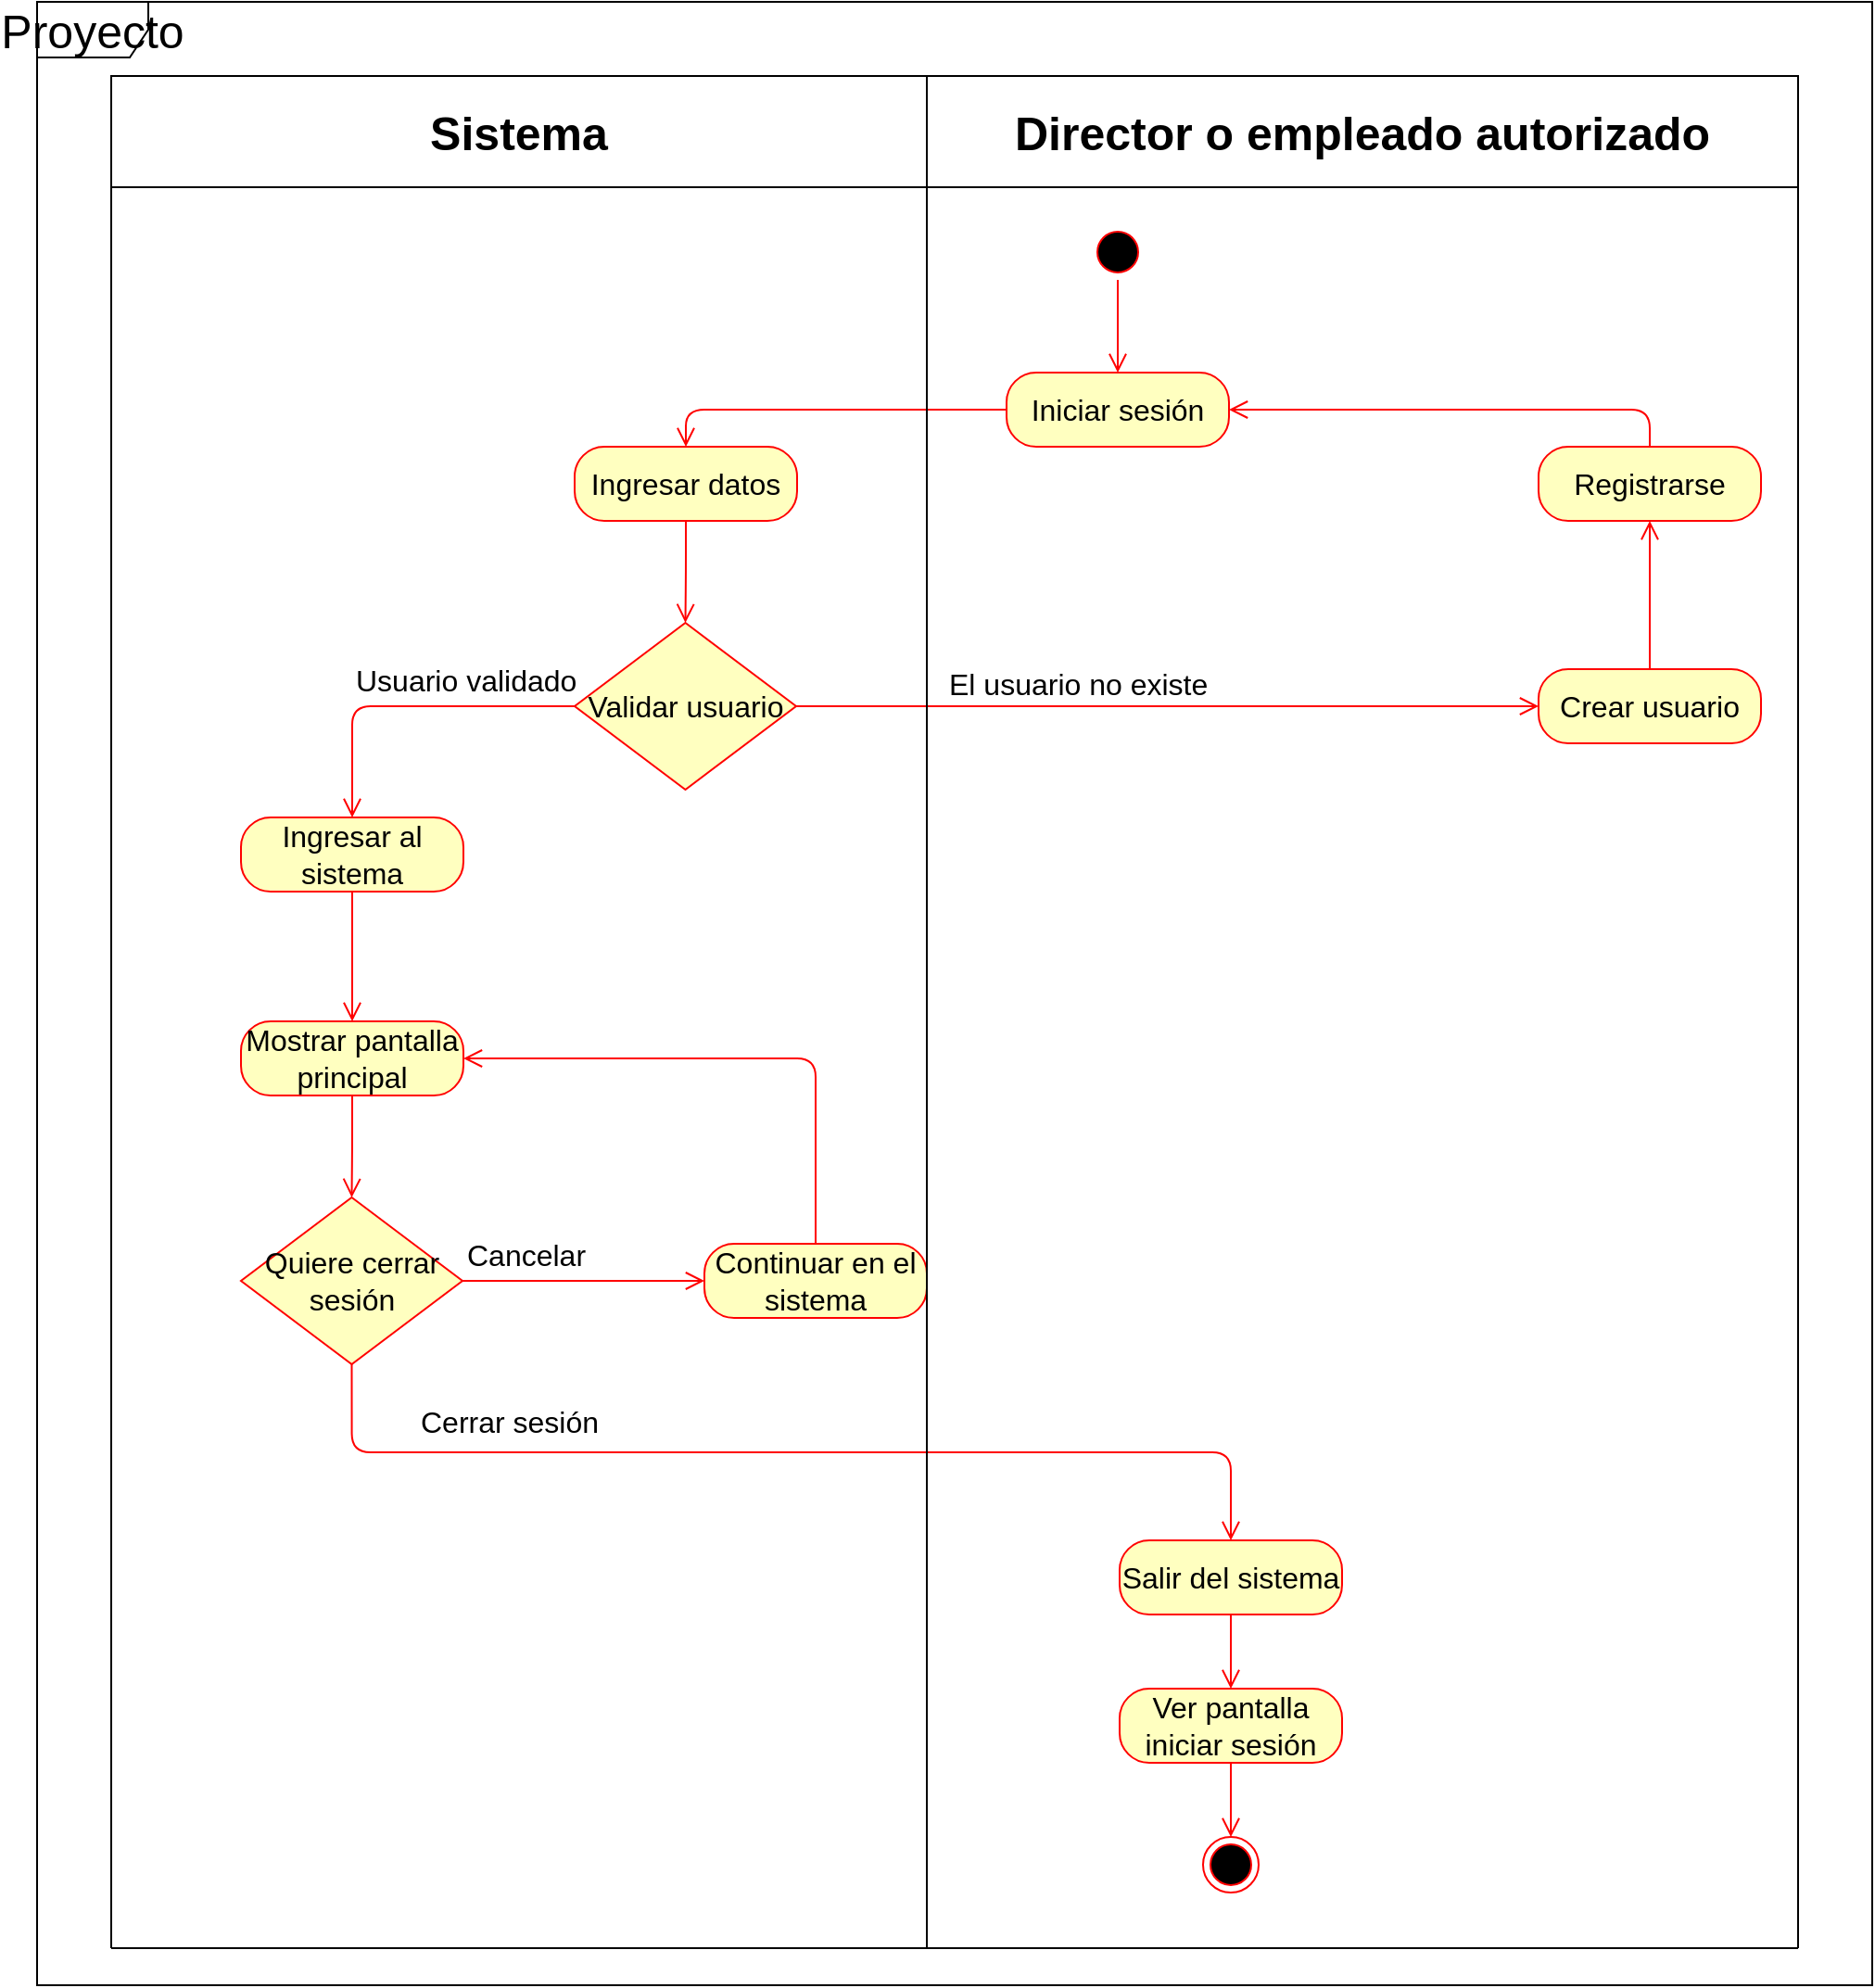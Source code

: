 <mxfile version="17.1.2" type="device" pages="4"><diagram id="KJIF2-mpWpO6-2BlQsTO" name="Iniciar Sesion"><mxGraphModel dx="2205" dy="1974" grid="1" gridSize="10" guides="1" tooltips="1" connect="1" arrows="1" fold="1" page="1" pageScale="1" pageWidth="827" pageHeight="1169" math="0" shadow="0"><root><mxCell id="0"/><mxCell id="1" parent="0"/><mxCell id="HHDwDVMuP0GE5NeT8GjH-1" value="Sistema" style="rounded=0;whiteSpace=wrap;html=1;fontSize=25;fontStyle=1" parent="1" vertex="1"><mxGeometry x="-500" y="-110" width="440" height="60" as="geometry"/></mxCell><mxCell id="HHDwDVMuP0GE5NeT8GjH-2" value="" style="ellipse;html=1;shape=startState;fillColor=#000000;strokeColor=#ff0000;" parent="1" vertex="1"><mxGeometry x="28" y="-30" width="30" height="30" as="geometry"/></mxCell><mxCell id="HHDwDVMuP0GE5NeT8GjH-3" value="" style="edgeStyle=orthogonalEdgeStyle;html=1;verticalAlign=bottom;endArrow=open;endSize=8;strokeColor=#ff0000;entryX=0.5;entryY=0;entryDx=0;entryDy=0;" parent="1" source="HHDwDVMuP0GE5NeT8GjH-2" target="HHDwDVMuP0GE5NeT8GjH-4" edge="1"><mxGeometry relative="1" as="geometry"><mxPoint x="43" y="60" as="targetPoint"/></mxGeometry></mxCell><mxCell id="HHDwDVMuP0GE5NeT8GjH-4" value="Iniciar sesión" style="rounded=1;whiteSpace=wrap;html=1;arcSize=40;fontColor=#000000;fillColor=#ffffc0;strokeColor=#ff0000;fontSize=16;" parent="1" vertex="1"><mxGeometry x="-17" y="50" width="120" height="40" as="geometry"/></mxCell><mxCell id="HHDwDVMuP0GE5NeT8GjH-5" value="" style="edgeStyle=orthogonalEdgeStyle;html=1;verticalAlign=bottom;endArrow=open;endSize=8;strokeColor=#ff0000;entryX=0.5;entryY=0;entryDx=0;entryDy=0;" parent="1" source="HHDwDVMuP0GE5NeT8GjH-4" target="HHDwDVMuP0GE5NeT8GjH-31" edge="1"><mxGeometry relative="1" as="geometry"><mxPoint x="43" y="140" as="targetPoint"/></mxGeometry></mxCell><mxCell id="HHDwDVMuP0GE5NeT8GjH-6" value="Validar usuario" style="rhombus;whiteSpace=wrap;html=1;fillColor=#ffffc0;strokeColor=#ff0000;fontSize=16;" parent="1" vertex="1"><mxGeometry x="-250" y="185" width="119.5" height="90" as="geometry"/></mxCell><mxCell id="HHDwDVMuP0GE5NeT8GjH-7" value="El usuario no existe" style="edgeStyle=orthogonalEdgeStyle;html=1;align=left;verticalAlign=bottom;endArrow=open;endSize=8;strokeColor=#ff0000;fontSize=16;entryX=0;entryY=0.5;entryDx=0;entryDy=0;" parent="1" source="HHDwDVMuP0GE5NeT8GjH-6" target="HHDwDVMuP0GE5NeT8GjH-10" edge="1"><mxGeometry x="-0.598" relative="1" as="geometry"><mxPoint x="260" y="205" as="targetPoint"/><mxPoint as="offset"/></mxGeometry></mxCell><mxCell id="HHDwDVMuP0GE5NeT8GjH-8" value="Usuario validado" style="edgeStyle=orthogonalEdgeStyle;html=1;align=left;verticalAlign=top;endArrow=open;endSize=8;strokeColor=#ff0000;fontSize=16;entryX=0.5;entryY=0;entryDx=0;entryDy=0;" parent="1" source="HHDwDVMuP0GE5NeT8GjH-6" target="HHDwDVMuP0GE5NeT8GjH-33" edge="1"><mxGeometry x="0.334" y="-30" relative="1" as="geometry"><mxPoint x="44" y="380" as="targetPoint"/><mxPoint x="30" y="-30" as="offset"/></mxGeometry></mxCell><mxCell id="HHDwDVMuP0GE5NeT8GjH-9" value="Mostrar pantalla principal" style="rounded=1;whiteSpace=wrap;html=1;arcSize=40;fontColor=#000000;fillColor=#ffffc0;strokeColor=#ff0000;fontSize=16;" parent="1" vertex="1"><mxGeometry x="-430" y="400" width="120" height="40" as="geometry"/></mxCell><mxCell id="HHDwDVMuP0GE5NeT8GjH-10" value="Crear usuario" style="rounded=1;whiteSpace=wrap;html=1;arcSize=40;fontColor=#000000;fillColor=#ffffc0;strokeColor=#ff0000;fontSize=16;" parent="1" vertex="1"><mxGeometry x="270" y="210" width="120" height="40" as="geometry"/></mxCell><mxCell id="HHDwDVMuP0GE5NeT8GjH-12" value="Quiere cerrar sesión" style="rhombus;whiteSpace=wrap;html=1;fillColor=#ffffc0;strokeColor=#ff0000;fontSize=16;" parent="1" vertex="1"><mxGeometry x="-430" y="495" width="119.5" height="90" as="geometry"/></mxCell><mxCell id="HHDwDVMuP0GE5NeT8GjH-13" value="" style="edgeStyle=orthogonalEdgeStyle;html=1;verticalAlign=bottom;endArrow=open;endSize=8;strokeColor=#ff0000;fontSize=16;exitX=0.5;exitY=1;exitDx=0;exitDy=0;entryX=0.5;entryY=0;entryDx=0;entryDy=0;" parent="1" source="HHDwDVMuP0GE5NeT8GjH-9" target="HHDwDVMuP0GE5NeT8GjH-12" edge="1"><mxGeometry relative="1" as="geometry"><mxPoint x="90" y="390" as="targetPoint"/><mxPoint x="54" y="580" as="sourcePoint"/></mxGeometry></mxCell><mxCell id="HHDwDVMuP0GE5NeT8GjH-14" value="&lt;span style=&quot;color: rgb(0 , 0 , 0) ; font-family: &amp;#34;helvetica&amp;#34; ; font-size: 16px ; font-style: normal ; font-weight: 400 ; letter-spacing: normal ; text-align: left ; text-indent: 0px ; text-transform: none ; word-spacing: 0px ; background-color: rgb(255 , 255 , 255) ; display: inline ; float: none&quot;&gt;Cerrar sesión&lt;/span&gt;" style="text;whiteSpace=wrap;html=1;fontSize=16;" parent="1" vertex="1"><mxGeometry x="-335" y="600" width="140" height="30" as="geometry"/></mxCell><mxCell id="HHDwDVMuP0GE5NeT8GjH-15" value="" style="edgeStyle=orthogonalEdgeStyle;html=1;verticalAlign=bottom;endArrow=open;endSize=8;strokeColor=#ff0000;fontSize=16;exitX=0.5;exitY=1;exitDx=0;exitDy=0;entryX=0.5;entryY=0;entryDx=0;entryDy=0;" parent="1" source="HHDwDVMuP0GE5NeT8GjH-12" target="HHDwDVMuP0GE5NeT8GjH-20" edge="1"><mxGeometry relative="1" as="geometry"><mxPoint x="43" y="620" as="targetPoint"/><mxPoint x="150" y="620" as="sourcePoint"/></mxGeometry></mxCell><mxCell id="HHDwDVMuP0GE5NeT8GjH-16" value="&lt;span style=&quot;color: rgb(0 , 0 , 0) ; font-family: &amp;#34;helvetica&amp;#34; ; font-size: 16px ; font-style: normal ; font-weight: 400 ; letter-spacing: normal ; text-align: left ; text-indent: 0px ; text-transform: none ; word-spacing: 0px ; background-color: rgb(255 , 255 , 255) ; display: inline ; float: none&quot;&gt;Cancelar&lt;/span&gt;" style="text;whiteSpace=wrap;html=1;fontSize=16;" parent="1" vertex="1"><mxGeometry x="-310" y="510" width="70" height="30" as="geometry"/></mxCell><mxCell id="HHDwDVMuP0GE5NeT8GjH-17" value="" style="edgeStyle=orthogonalEdgeStyle;html=1;verticalAlign=bottom;endArrow=open;endSize=8;strokeColor=#ff0000;fontSize=16;exitX=1;exitY=0.5;exitDx=0;exitDy=0;entryX=0;entryY=0.5;entryDx=0;entryDy=0;" parent="1" source="HHDwDVMuP0GE5NeT8GjH-12" target="HHDwDVMuP0GE5NeT8GjH-18" edge="1"><mxGeometry relative="1" as="geometry"><mxPoint x="240" y="470" as="targetPoint"/><mxPoint x="53" y="370" as="sourcePoint"/></mxGeometry></mxCell><mxCell id="HHDwDVMuP0GE5NeT8GjH-18" value="Continuar en el sistema" style="rounded=1;whiteSpace=wrap;html=1;arcSize=40;fontColor=#000000;fillColor=#ffffc0;strokeColor=#ff0000;fontSize=16;" parent="1" vertex="1"><mxGeometry x="-180" y="520" width="120" height="40" as="geometry"/></mxCell><mxCell id="HHDwDVMuP0GE5NeT8GjH-19" value="" style="edgeStyle=orthogonalEdgeStyle;html=1;verticalAlign=bottom;endArrow=open;endSize=8;strokeColor=#ff0000;fontSize=16;entryX=1;entryY=0.5;entryDx=0;entryDy=0;exitX=0.5;exitY=0;exitDx=0;exitDy=0;" parent="1" source="HHDwDVMuP0GE5NeT8GjH-18" target="HHDwDVMuP0GE5NeT8GjH-9" edge="1"><mxGeometry relative="1" as="geometry"><mxPoint x="252.5" y="485" as="targetPoint"/><mxPoint x="350" y="340" as="sourcePoint"/></mxGeometry></mxCell><mxCell id="HHDwDVMuP0GE5NeT8GjH-20" value="Salir del sistema" style="rounded=1;whiteSpace=wrap;html=1;arcSize=40;fontColor=#000000;fillColor=#ffffc0;strokeColor=#ff0000;fontSize=16;" parent="1" vertex="1"><mxGeometry x="44" y="680" width="120" height="40" as="geometry"/></mxCell><mxCell id="HHDwDVMuP0GE5NeT8GjH-21" value="" style="ellipse;html=1;shape=endState;fillColor=#000000;strokeColor=#ff0000;fontSize=16;" parent="1" vertex="1"><mxGeometry x="89" y="840" width="30" height="30" as="geometry"/></mxCell><mxCell id="HHDwDVMuP0GE5NeT8GjH-22" value="" style="edgeStyle=orthogonalEdgeStyle;html=1;verticalAlign=bottom;endArrow=open;endSize=8;strokeColor=#ff0000;fontSize=16;exitX=0.5;exitY=1;exitDx=0;exitDy=0;entryX=0.5;entryY=0;entryDx=0;entryDy=0;" parent="1" source="HHDwDVMuP0GE5NeT8GjH-20" target="HHDwDVMuP0GE5NeT8GjH-28" edge="1"><mxGeometry relative="1" as="geometry"><mxPoint x="105" y="670" as="targetPoint"/><mxPoint x="110" y="700" as="sourcePoint"/></mxGeometry></mxCell><mxCell id="HHDwDVMuP0GE5NeT8GjH-23" value="Director o empleado autorizado" style="rounded=0;whiteSpace=wrap;html=1;fontSize=25;fontStyle=1" parent="1" vertex="1"><mxGeometry x="-60" y="-110" width="470" height="60" as="geometry"/></mxCell><mxCell id="HHDwDVMuP0GE5NeT8GjH-24" value="" style="endArrow=none;html=1;fontSize=25;entryX=0;entryY=1;entryDx=0;entryDy=0;" parent="1" target="HHDwDVMuP0GE5NeT8GjH-23" edge="1"><mxGeometry width="50" height="50" relative="1" as="geometry"><mxPoint x="-60" y="900" as="sourcePoint"/><mxPoint x="-40" y="190" as="targetPoint"/></mxGeometry></mxCell><mxCell id="HHDwDVMuP0GE5NeT8GjH-25" value="" style="endArrow=none;html=1;fontSize=25;entryX=0;entryY=1;entryDx=0;entryDy=0;" parent="1" edge="1"><mxGeometry width="50" height="50" relative="1" as="geometry"><mxPoint x="-500.0" y="900" as="sourcePoint"/><mxPoint x="-500.0" y="-50" as="targetPoint"/></mxGeometry></mxCell><mxCell id="HHDwDVMuP0GE5NeT8GjH-26" value="" style="endArrow=none;html=1;fontSize=25;entryX=0;entryY=1;entryDx=0;entryDy=0;" parent="1" edge="1"><mxGeometry width="50" height="50" relative="1" as="geometry"><mxPoint x="410.0" y="900" as="sourcePoint"/><mxPoint x="410.0" y="-50" as="targetPoint"/></mxGeometry></mxCell><mxCell id="HHDwDVMuP0GE5NeT8GjH-27" value="" style="endArrow=none;html=1;fontSize=25;" parent="1" edge="1"><mxGeometry width="50" height="50" relative="1" as="geometry"><mxPoint x="-500" y="900" as="sourcePoint"/><mxPoint x="410" y="900" as="targetPoint"/></mxGeometry></mxCell><mxCell id="HHDwDVMuP0GE5NeT8GjH-28" value="Ver pantalla iniciar sesión" style="rounded=1;whiteSpace=wrap;html=1;arcSize=40;fontColor=#000000;fillColor=#ffffc0;strokeColor=#ff0000;fontSize=16;" parent="1" vertex="1"><mxGeometry x="44" y="760" width="120" height="40" as="geometry"/></mxCell><mxCell id="HHDwDVMuP0GE5NeT8GjH-29" value="" style="edgeStyle=orthogonalEdgeStyle;html=1;verticalAlign=bottom;endArrow=open;endSize=8;strokeColor=#ff0000;fontSize=16;exitX=0.5;exitY=1;exitDx=0;exitDy=0;entryX=0.5;entryY=0;entryDx=0;entryDy=0;" parent="1" source="HHDwDVMuP0GE5NeT8GjH-28" target="HHDwDVMuP0GE5NeT8GjH-21" edge="1"><mxGeometry relative="1" as="geometry"><mxPoint x="190" y="850" as="targetPoint"/><mxPoint x="114" y="630" as="sourcePoint"/></mxGeometry></mxCell><mxCell id="HHDwDVMuP0GE5NeT8GjH-30" value="Proyecto" style="shape=umlFrame;whiteSpace=wrap;html=1;fontSize=25;" parent="1" vertex="1"><mxGeometry x="-540" y="-150" width="990" height="1070" as="geometry"/></mxCell><mxCell id="HHDwDVMuP0GE5NeT8GjH-31" value="Ingresar datos" style="rounded=1;whiteSpace=wrap;html=1;arcSize=40;fontColor=#000000;fillColor=#ffffc0;strokeColor=#ff0000;fontSize=16;" parent="1" vertex="1"><mxGeometry x="-250" y="90" width="120" height="40" as="geometry"/></mxCell><mxCell id="HHDwDVMuP0GE5NeT8GjH-32" value="" style="edgeStyle=orthogonalEdgeStyle;html=1;verticalAlign=bottom;endArrow=open;endSize=8;strokeColor=#ff0000;entryX=0.5;entryY=0;entryDx=0;entryDy=0;exitX=0.5;exitY=1;exitDx=0;exitDy=0;" parent="1" source="HHDwDVMuP0GE5NeT8GjH-31" target="HHDwDVMuP0GE5NeT8GjH-6" edge="1"><mxGeometry relative="1" as="geometry"><mxPoint x="-180" y="100" as="targetPoint"/><mxPoint x="-7" y="80.059" as="sourcePoint"/></mxGeometry></mxCell><mxCell id="HHDwDVMuP0GE5NeT8GjH-33" value="Ingresar al sistema" style="rounded=1;whiteSpace=wrap;html=1;arcSize=40;fontColor=#000000;fillColor=#ffffc0;strokeColor=#ff0000;fontSize=16;" parent="1" vertex="1"><mxGeometry x="-430" y="290" width="120" height="40" as="geometry"/></mxCell><mxCell id="HHDwDVMuP0GE5NeT8GjH-34" value="" style="edgeStyle=orthogonalEdgeStyle;html=1;verticalAlign=bottom;endArrow=open;endSize=8;strokeColor=#ff0000;fontSize=16;entryX=0.5;entryY=0;entryDx=0;entryDy=0;exitX=0.5;exitY=1;exitDx=0;exitDy=0;" parent="1" source="HHDwDVMuP0GE5NeT8GjH-33" target="HHDwDVMuP0GE5NeT8GjH-9" edge="1"><mxGeometry relative="1" as="geometry"><mxPoint x="-300" y="430" as="targetPoint"/><mxPoint x="-110" y="530" as="sourcePoint"/></mxGeometry></mxCell><mxCell id="2d1B6eXIeHdwNp65XzJp-1" value="Registrarse" style="rounded=1;whiteSpace=wrap;html=1;arcSize=40;fontColor=#000000;fillColor=#ffffc0;strokeColor=#ff0000;fontSize=16;" parent="1" vertex="1"><mxGeometry x="270" y="90" width="120" height="40" as="geometry"/></mxCell><mxCell id="2d1B6eXIeHdwNp65XzJp-3" value="" style="edgeStyle=orthogonalEdgeStyle;html=1;verticalAlign=bottom;endArrow=open;endSize=8;strokeColor=#ff0000;exitX=0.5;exitY=0;exitDx=0;exitDy=0;entryX=1;entryY=0.5;entryDx=0;entryDy=0;" parent="1" source="2d1B6eXIeHdwNp65XzJp-1" target="HHDwDVMuP0GE5NeT8GjH-4" edge="1"><mxGeometry relative="1" as="geometry"><mxPoint x="-30" y="120" as="targetPoint"/><mxPoint x="-7" y="80" as="sourcePoint"/></mxGeometry></mxCell><mxCell id="2d1B6eXIeHdwNp65XzJp-4" value="" style="edgeStyle=orthogonalEdgeStyle;html=1;verticalAlign=bottom;endArrow=open;endSize=8;strokeColor=#ff0000;exitX=0.5;exitY=0;exitDx=0;exitDy=0;entryX=0.5;entryY=1;entryDx=0;entryDy=0;" parent="1" source="HHDwDVMuP0GE5NeT8GjH-10" target="2d1B6eXIeHdwNp65XzJp-1" edge="1"><mxGeometry relative="1" as="geometry"><mxPoint x="113" y="80" as="targetPoint"/><mxPoint x="340" y="100" as="sourcePoint"/></mxGeometry></mxCell></root></mxGraphModel></diagram><diagram name="Buscar" id="_H3KgxP1m5sByboYj5Rc"><mxGraphModel dx="2331" dy="2047" grid="1" gridSize="10" guides="1" tooltips="1" connect="1" arrows="1" fold="1" page="1" pageScale="1" pageWidth="827" pageHeight="1169" math="0" shadow="0"><root><mxCell id="ywpMbXLxy3GepugSgKjp-0"/><mxCell id="ywpMbXLxy3GepugSgKjp-1" parent="ywpMbXLxy3GepugSgKjp-0"/><mxCell id="1zTlKEYVYCdE9WbQWJji-15" value="Buscador" style="rounded=0;whiteSpace=wrap;html=1;fontSize=25;fontStyle=1" parent="ywpMbXLxy3GepugSgKjp-1" vertex="1"><mxGeometry x="-150" y="20" width="550" height="60" as="geometry"/></mxCell><mxCell id="1zTlKEYVYCdE9WbQWJji-16" value="Director o empleado autorizado" style="rounded=0;whiteSpace=wrap;html=1;fontSize=25;fontStyle=1" parent="ywpMbXLxy3GepugSgKjp-1" vertex="1"><mxGeometry x="400" y="20" width="550" height="60" as="geometry"/></mxCell><mxCell id="1zTlKEYVYCdE9WbQWJji-17" value="" style="endArrow=none;html=1;fontSize=25;entryX=0;entryY=1;entryDx=0;entryDy=0;" parent="ywpMbXLxy3GepugSgKjp-1" target="1zTlKEYVYCdE9WbQWJji-15" edge="1"><mxGeometry width="50" height="50" relative="1" as="geometry"><mxPoint x="-150" y="1340" as="sourcePoint"/><mxPoint x="440" y="190" as="targetPoint"/></mxGeometry></mxCell><mxCell id="1zTlKEYVYCdE9WbQWJji-18" value="" style="endArrow=none;html=1;fontSize=25;entryX=0;entryY=1;entryDx=0;entryDy=0;" parent="ywpMbXLxy3GepugSgKjp-1" edge="1"><mxGeometry width="50" height="50" relative="1" as="geometry"><mxPoint x="400" y="1340" as="sourcePoint"/><mxPoint x="400.0" y="70" as="targetPoint"/></mxGeometry></mxCell><mxCell id="1zTlKEYVYCdE9WbQWJji-19" value="" style="endArrow=none;html=1;fontSize=25;entryX=0;entryY=1;entryDx=0;entryDy=0;" parent="ywpMbXLxy3GepugSgKjp-1" edge="1"><mxGeometry width="50" height="50" relative="1" as="geometry"><mxPoint x="949" y="1340" as="sourcePoint"/><mxPoint x="948.82" y="80" as="targetPoint"/></mxGeometry></mxCell><mxCell id="1zTlKEYVYCdE9WbQWJji-20" value="" style="ellipse;html=1;shape=startState;fillColor=#000000;strokeColor=#ff0000;fontSize=25;" parent="ywpMbXLxy3GepugSgKjp-1" vertex="1"><mxGeometry x="660" y="100" width="30" height="30" as="geometry"/></mxCell><mxCell id="1zTlKEYVYCdE9WbQWJji-21" value="" style="edgeStyle=orthogonalEdgeStyle;html=1;verticalAlign=bottom;endArrow=open;endSize=8;strokeColor=#ff0000;fontSize=25;entryX=0.5;entryY=0;entryDx=0;entryDy=0;" parent="ywpMbXLxy3GepugSgKjp-1" source="1zTlKEYVYCdE9WbQWJji-20" target="1zTlKEYVYCdE9WbQWJji-22" edge="1"><mxGeometry relative="1" as="geometry"><mxPoint x="675" y="210" as="targetPoint"/></mxGeometry></mxCell><mxCell id="1zTlKEYVYCdE9WbQWJji-22" value="Información a buscar" style="rounded=1;whiteSpace=wrap;html=1;arcSize=40;fontColor=#000000;fillColor=#ffffc0;strokeColor=#ff0000;fontSize=21;" parent="ywpMbXLxy3GepugSgKjp-1" vertex="1"><mxGeometry x="603.75" y="210" width="142.5" height="60" as="geometry"/></mxCell><mxCell id="1zTlKEYVYCdE9WbQWJji-23" value="" style="edgeStyle=orthogonalEdgeStyle;html=1;verticalAlign=bottom;endArrow=open;endSize=8;strokeColor=#ff0000;fontSize=25;entryX=1;entryY=0.5;entryDx=0;entryDy=0;exitX=0.5;exitY=1;exitDx=0;exitDy=0;" parent="ywpMbXLxy3GepugSgKjp-1" source="1zTlKEYVYCdE9WbQWJji-22" target="1zTlKEYVYCdE9WbQWJji-24" edge="1"><mxGeometry relative="1" as="geometry"><mxPoint x="675" y="350" as="targetPoint"/></mxGeometry></mxCell><mxCell id="1zTlKEYVYCdE9WbQWJji-24" value="Ingresar al buscador" style="rounded=1;whiteSpace=wrap;html=1;arcSize=40;fontColor=#000000;fillColor=#ffffc0;strokeColor=#ff0000;fontSize=21;" parent="ywpMbXLxy3GepugSgKjp-1" vertex="1"><mxGeometry x="-105.62" y="270" width="142.5" height="60" as="geometry"/></mxCell><mxCell id="1zTlKEYVYCdE9WbQWJji-25" value="Que desea buscar" style="rhombus;whiteSpace=wrap;html=1;fillColor=#ffffc0;strokeColor=#ff0000;fontSize=21;" parent="ywpMbXLxy3GepugSgKjp-1" vertex="1"><mxGeometry x="-110" y="470" width="151.25" height="130" as="geometry"/></mxCell><mxCell id="1zTlKEYVYCdE9WbQWJji-26" value="Productos" style="edgeStyle=orthogonalEdgeStyle;html=1;align=left;verticalAlign=bottom;endArrow=open;endSize=8;strokeColor=#ff0000;fontSize=21;entryX=0.5;entryY=0;entryDx=0;entryDy=0;" parent="ywpMbXLxy3GepugSgKjp-1" source="1zTlKEYVYCdE9WbQWJji-25" target="1zTlKEYVYCdE9WbQWJji-29" edge="1"><mxGeometry x="-1" relative="1" as="geometry"><mxPoint x="190" y="535" as="targetPoint"/></mxGeometry></mxCell><mxCell id="1zTlKEYVYCdE9WbQWJji-27" value="Empleados" style="edgeStyle=orthogonalEdgeStyle;html=1;align=left;verticalAlign=top;endArrow=open;endSize=8;strokeColor=#ff0000;fontSize=21;entryX=0;entryY=0.5;entryDx=0;entryDy=0;exitX=0.5;exitY=1;exitDx=0;exitDy=0;" parent="ywpMbXLxy3GepugSgKjp-1" source="1zTlKEYVYCdE9WbQWJji-25" target="1zTlKEYVYCdE9WbQWJji-29" edge="1"><mxGeometry x="-1" relative="1" as="geometry"><mxPoint x="-34" y="720" as="targetPoint"/></mxGeometry></mxCell><mxCell id="1zTlKEYVYCdE9WbQWJji-28" value="" style="edgeStyle=orthogonalEdgeStyle;html=1;verticalAlign=bottom;endArrow=open;endSize=8;strokeColor=#ff0000;fontSize=25;exitX=0.5;exitY=1;exitDx=0;exitDy=0;entryX=0.5;entryY=0;entryDx=0;entryDy=0;" parent="ywpMbXLxy3GepugSgKjp-1" source="1zTlKEYVYCdE9WbQWJji-24" target="1zTlKEYVYCdE9WbQWJji-25" edge="1"><mxGeometry relative="1" as="geometry"><mxPoint x="201" y="500" as="targetPoint"/><mxPoint x="685.0" y="280.0" as="sourcePoint"/></mxGeometry></mxCell><mxCell id="1zTlKEYVYCdE9WbQWJji-29" value="Mostrar Busqueda" style="rounded=1;whiteSpace=wrap;html=1;arcSize=40;fontColor=#000000;fillColor=#ffffc0;strokeColor=#ff0000;fontSize=21;" parent="ywpMbXLxy3GepugSgKjp-1" vertex="1"><mxGeometry x="100" y="710" width="142.5" height="60" as="geometry"/></mxCell><mxCell id="1zTlKEYVYCdE9WbQWJji-30" value="Ver detalles" style="rhombus;whiteSpace=wrap;html=1;fillColor=#ffffc0;strokeColor=#ff0000;fontSize=21;" parent="ywpMbXLxy3GepugSgKjp-1" vertex="1"><mxGeometry x="81.25" y="850" width="180" height="160" as="geometry"/></mxCell><mxCell id="1zTlKEYVYCdE9WbQWJji-31" value="no" style="edgeStyle=orthogonalEdgeStyle;html=1;align=left;verticalAlign=bottom;endArrow=open;endSize=8;strokeColor=#ff0000;fontSize=21;entryX=0;entryY=0.5;entryDx=0;entryDy=0;" parent="ywpMbXLxy3GepugSgKjp-1" source="1zTlKEYVYCdE9WbQWJji-30" target="1zTlKEYVYCdE9WbQWJji-35" edge="1"><mxGeometry x="-0.718" y="-30" relative="1" as="geometry"><mxPoint x="530" y="930" as="targetPoint"/><mxPoint as="offset"/></mxGeometry></mxCell><mxCell id="1zTlKEYVYCdE9WbQWJji-32" value="Si" style="edgeStyle=orthogonalEdgeStyle;html=1;align=left;verticalAlign=top;endArrow=open;endSize=8;strokeColor=#ff0000;fontSize=21;entryX=0.5;entryY=0;entryDx=0;entryDy=0;" parent="ywpMbXLxy3GepugSgKjp-1" source="1zTlKEYVYCdE9WbQWJji-30" target="1zTlKEYVYCdE9WbQWJji-36" edge="1"><mxGeometry x="-0.818" y="9" relative="1" as="geometry"><mxPoint x="171" y="1080" as="targetPoint"/><mxPoint as="offset"/></mxGeometry></mxCell><mxCell id="1zTlKEYVYCdE9WbQWJji-34" value="" style="edgeStyle=orthogonalEdgeStyle;html=1;align=left;verticalAlign=bottom;endArrow=open;endSize=8;strokeColor=#ff0000;fontSize=21;entryX=0.5;entryY=0;entryDx=0;entryDy=0;exitX=0.5;exitY=1;exitDx=0;exitDy=0;" parent="ywpMbXLxy3GepugSgKjp-1" source="1zTlKEYVYCdE9WbQWJji-29" target="1zTlKEYVYCdE9WbQWJji-30" edge="1"><mxGeometry x="-1" y="-40" relative="1" as="geometry"><mxPoint x="181.25" y="720" as="targetPoint"/><mxPoint x="390" y="850" as="sourcePoint"/><mxPoint x="40" y="-40" as="offset"/></mxGeometry></mxCell><mxCell id="1zTlKEYVYCdE9WbQWJji-35" value="Salir al menú principal" style="rounded=1;whiteSpace=wrap;html=1;arcSize=40;fontColor=#000000;fillColor=#ffffc0;strokeColor=#ff0000;fontSize=21;" parent="ywpMbXLxy3GepugSgKjp-1" vertex="1"><mxGeometry x="530" y="900" width="142.5" height="60" as="geometry"/></mxCell><mxCell id="1zTlKEYVYCdE9WbQWJji-36" value="Mostrar información con mas detalle" style="rounded=1;whiteSpace=wrap;html=1;arcSize=40;fontColor=#000000;fillColor=#ffffc0;strokeColor=#ff0000;fontSize=21;" parent="ywpMbXLxy3GepugSgKjp-1" vertex="1"><mxGeometry x="66.25" y="1080" width="210" height="100" as="geometry"/></mxCell><mxCell id="1zTlKEYVYCdE9WbQWJji-37" value="" style="ellipse;html=1;shape=endState;fillColor=#000000;strokeColor=#ff0000;fontSize=21;" parent="ywpMbXLxy3GepugSgKjp-1" vertex="1"><mxGeometry x="586.25" y="1115" width="30" height="30" as="geometry"/></mxCell><mxCell id="1zTlKEYVYCdE9WbQWJji-41" value="" style="edgeStyle=orthogonalEdgeStyle;html=1;align=left;verticalAlign=bottom;endArrow=open;endSize=8;strokeColor=#ff0000;fontSize=21;exitX=0.5;exitY=1;exitDx=0;exitDy=0;entryX=0.5;entryY=0;entryDx=0;entryDy=0;" parent="ywpMbXLxy3GepugSgKjp-1" source="1zTlKEYVYCdE9WbQWJji-35" target="1zTlKEYVYCdE9WbQWJji-37" edge="1"><mxGeometry x="-1" y="-40" relative="1" as="geometry"><mxPoint x="601" y="1215" as="targetPoint"/><mxPoint x="181.25" y="780" as="sourcePoint"/><mxPoint x="40" y="-40" as="offset"/></mxGeometry></mxCell><mxCell id="1zTlKEYVYCdE9WbQWJji-42" value="" style="edgeStyle=orthogonalEdgeStyle;html=1;align=left;verticalAlign=bottom;endArrow=open;endSize=8;strokeColor=#ff0000;fontSize=21;entryX=0;entryY=0.5;entryDx=0;entryDy=0;exitX=1;exitY=0.5;exitDx=0;exitDy=0;" parent="ywpMbXLxy3GepugSgKjp-1" source="1zTlKEYVYCdE9WbQWJji-36" target="1zTlKEYVYCdE9WbQWJji-37" edge="1"><mxGeometry x="-1" y="-40" relative="1" as="geometry"><mxPoint x="560" y="1215" as="targetPoint"/><mxPoint x="611.25" y="970" as="sourcePoint"/><mxPoint x="40" y="-40" as="offset"/></mxGeometry></mxCell><mxCell id="1zTlKEYVYCdE9WbQWJji-43" value="" style="endArrow=none;html=1;fontSize=25;" parent="ywpMbXLxy3GepugSgKjp-1" edge="1"><mxGeometry width="50" height="50" relative="1" as="geometry"><mxPoint x="-150" y="1340" as="sourcePoint"/><mxPoint x="950" y="1340" as="targetPoint"/></mxGeometry></mxCell><mxCell id="1zTlKEYVYCdE9WbQWJji-44" value="Proyecto" style="shape=umlFrame;whiteSpace=wrap;html=1;fontSize=21;" parent="ywpMbXLxy3GepugSgKjp-1" vertex="1"><mxGeometry x="-200" y="-10" width="1170" height="1390" as="geometry"/></mxCell></root></mxGraphModel></diagram><diagram name="Perfil" id="eIuH-CFBPWvofRgE1Wwq"><mxGraphModel dx="3190" dy="1380" grid="1" gridSize="10" guides="1" tooltips="1" connect="1" arrows="1" fold="1" page="1" pageScale="1" pageWidth="827" pageHeight="1169" math="0" shadow="0"><root><mxCell id="tasLttETO8PZEUHIuY8l-0"/><mxCell id="tasLttETO8PZEUHIuY8l-1" parent="tasLttETO8PZEUHIuY8l-0"/><mxCell id="tasLttETO8PZEUHIuY8l-2" value="Sistema" style="rounded=0;whiteSpace=wrap;html=1;fontSize=21;fontStyle=1" parent="tasLttETO8PZEUHIuY8l-1" vertex="1"><mxGeometry x="-420" y="120" width="650" height="60" as="geometry"/></mxCell><mxCell id="tasLttETO8PZEUHIuY8l-3" value="Director o Empleado autorizado" style="rounded=0;whiteSpace=wrap;html=1;fontSize=21;fontStyle=1" parent="tasLttETO8PZEUHIuY8l-1" vertex="1"><mxGeometry x="230" y="120" width="1190" height="60" as="geometry"/></mxCell><mxCell id="tasLttETO8PZEUHIuY8l-4" value="" style="endArrow=none;html=1;fontSize=21;entryX=0;entryY=1;entryDx=0;entryDy=0;" parent="tasLttETO8PZEUHIuY8l-1" target="tasLttETO8PZEUHIuY8l-3" edge="1"><mxGeometry width="50" height="50" relative="1" as="geometry"><mxPoint x="230" y="1610" as="sourcePoint"/><mxPoint x="270" y="180" as="targetPoint"/></mxGeometry></mxCell><mxCell id="tasLttETO8PZEUHIuY8l-5" value="" style="ellipse;html=1;shape=startState;fillColor=#000000;strokeColor=#ff0000;fontSize=21;" parent="tasLttETO8PZEUHIuY8l-1" vertex="1"><mxGeometry x="433.13" y="180" width="30" height="30" as="geometry"/></mxCell><mxCell id="tasLttETO8PZEUHIuY8l-6" value="" style="edgeStyle=orthogonalEdgeStyle;html=1;verticalAlign=bottom;endArrow=open;endSize=8;strokeColor=#ff0000;fontSize=21;entryX=0.5;entryY=0;entryDx=0;entryDy=0;exitX=0.5;exitY=1;exitDx=0;exitDy=0;" parent="tasLttETO8PZEUHIuY8l-1" source="tasLttETO8PZEUHIuY8l-5" target="tasLttETO8PZEUHIuY8l-9" edge="1"><mxGeometry relative="1" as="geometry"><mxPoint x="895" y="450" as="targetPoint"/><mxPoint x="870" y="385" as="sourcePoint"/></mxGeometry></mxCell><mxCell id="tasLttETO8PZEUHIuY8l-9" value="Información personal" style="rounded=1;whiteSpace=wrap;html=1;arcSize=40;fontColor=#000000;fillColor=#ffffc0;strokeColor=#ff0000;fontSize=21;" parent="tasLttETO8PZEUHIuY8l-1" vertex="1"><mxGeometry x="371.88" y="280" width="152.5" height="70" as="geometry"/></mxCell><mxCell id="tasLttETO8PZEUHIuY8l-10" value="" style="edgeStyle=orthogonalEdgeStyle;html=1;verticalAlign=bottom;endArrow=open;endSize=8;strokeColor=#ff0000;fontSize=21;entryX=0.5;entryY=0;entryDx=0;entryDy=0;exitX=0.5;exitY=1;exitDx=0;exitDy=0;" parent="tasLttETO8PZEUHIuY8l-1" source="tasLttETO8PZEUHIuY8l-9" target="tasLttETO8PZEUHIuY8l-11" edge="1"><mxGeometry relative="1" as="geometry"><mxPoint x="895" y="580" as="targetPoint"/></mxGeometry></mxCell><mxCell id="tasLttETO8PZEUHIuY8l-11" value="Registrar empleado autorizado" style="rounded=1;whiteSpace=wrap;html=1;arcSize=40;fontColor=#000000;fillColor=#ffffc0;strokeColor=#ff0000;fontSize=21;" parent="tasLttETO8PZEUHIuY8l-1" vertex="1"><mxGeometry x="350" y="410" width="196.25" height="70" as="geometry"/></mxCell><mxCell id="tasLttETO8PZEUHIuY8l-14" value="" style="edgeStyle=orthogonalEdgeStyle;html=1;verticalAlign=bottom;endArrow=open;endSize=8;strokeColor=#ff0000;fontSize=21;entryX=1;entryY=0.5;entryDx=0;entryDy=0;exitX=0.5;exitY=1;exitDx=0;exitDy=0;" parent="tasLttETO8PZEUHIuY8l-1" source="tasLttETO8PZEUHIuY8l-11" target="tasLttETO8PZEUHIuY8l-21" edge="1"><mxGeometry relative="1" as="geometry"><mxPoint x="96.25" y="617.5" as="targetPoint"/><mxPoint x="470.005" y="650" as="sourcePoint"/></mxGeometry></mxCell><mxCell id="tasLttETO8PZEUHIuY8l-17" value="" style="edgeStyle=orthogonalEdgeStyle;html=1;verticalAlign=bottom;endArrow=open;endSize=8;strokeColor=#ff0000;fontSize=21;entryX=0;entryY=0.5;entryDx=0;entryDy=0;exitX=0.5;exitY=1;exitDx=0;exitDy=0;" parent="tasLttETO8PZEUHIuY8l-1" source="tasLttETO8PZEUHIuY8l-21" target="tasLttETO8PZEUHIuY8l-20" edge="1"><mxGeometry relative="1" as="geometry"><mxPoint x="360" y="810" as="targetPoint"/><mxPoint x="-1.875" y="670" as="sourcePoint"/></mxGeometry></mxCell><mxCell id="tasLttETO8PZEUHIuY8l-20" value="Acceder al perfil" style="rounded=1;whiteSpace=wrap;html=1;arcSize=40;fontColor=#000000;fillColor=#ffffc0;strokeColor=#ff0000;fontSize=21;" parent="tasLttETO8PZEUHIuY8l-1" vertex="1"><mxGeometry x="350" y="560" width="196.25" height="70" as="geometry"/></mxCell><mxCell id="tasLttETO8PZEUHIuY8l-21" value="Almacena la información del empelado" style="rounded=1;whiteSpace=wrap;html=1;arcSize=40;fontColor=#000000;fillColor=#ffffc0;strokeColor=#ff0000;fontSize=21;" parent="tasLttETO8PZEUHIuY8l-1" vertex="1"><mxGeometry x="-90" y="470" width="196.25" height="70" as="geometry"/></mxCell><mxCell id="tasLttETO8PZEUHIuY8l-23" value="Ver perfil" style="rounded=1;whiteSpace=wrap;html=1;arcSize=40;fontColor=#000000;fillColor=#ffffc0;strokeColor=#ff0000;fontSize=21;" parent="tasLttETO8PZEUHIuY8l-1" vertex="1"><mxGeometry x="350" y="730" width="196.25" height="70" as="geometry"/></mxCell><mxCell id="tasLttETO8PZEUHIuY8l-27" value="Opciones de perfil" style="rhombus;whiteSpace=wrap;html=1;fillColor=#ffffc0;strokeColor=#ff0000;fontSize=21;" parent="tasLttETO8PZEUHIuY8l-1" vertex="1"><mxGeometry x="363.13" y="870" width="170" height="110" as="geometry"/></mxCell><mxCell id="tasLttETO8PZEUHIuY8l-28" value="Modificar pefil" style="edgeStyle=orthogonalEdgeStyle;html=1;align=left;verticalAlign=bottom;endArrow=open;endSize=8;strokeColor=#ff0000;fontSize=21;entryX=0;entryY=0.5;entryDx=0;entryDy=0;" parent="tasLttETO8PZEUHIuY8l-1" source="tasLttETO8PZEUHIuY8l-27" target="tasLttETO8PZEUHIuY8l-31" edge="1"><mxGeometry x="-1" relative="1" as="geometry"><mxPoint x="880" y="1025" as="targetPoint"/></mxGeometry></mxCell><mxCell id="tasLttETO8PZEUHIuY8l-29" value="Eliminar perfil" style="edgeStyle=orthogonalEdgeStyle;html=1;align=left;verticalAlign=top;endArrow=open;endSize=8;strokeColor=#ff0000;fontSize=21;entryX=1;entryY=0.5;entryDx=0;entryDy=0;exitX=0;exitY=0.5;exitDx=0;exitDy=0;" parent="tasLttETO8PZEUHIuY8l-1" source="tasLttETO8PZEUHIuY8l-27" target="tasLttETO8PZEUHIuY8l-36" edge="1"><mxGeometry x="-0.13" y="-5" relative="1" as="geometry"><mxPoint x="616" y="1200" as="targetPoint"/><mxPoint x="90" y="1000" as="sourcePoint"/><mxPoint as="offset"/></mxGeometry></mxCell><mxCell id="tasLttETO8PZEUHIuY8l-30" value="" style="edgeStyle=orthogonalEdgeStyle;html=1;verticalAlign=bottom;endArrow=open;endSize=8;strokeColor=#ff0000;fontSize=21;entryX=0.5;entryY=0;entryDx=0;entryDy=0;exitX=0.5;exitY=1;exitDx=0;exitDy=0;" parent="tasLttETO8PZEUHIuY8l-1" source="tasLttETO8PZEUHIuY8l-23" target="tasLttETO8PZEUHIuY8l-27" edge="1"><mxGeometry relative="1" as="geometry"><mxPoint x="626.255" y="850" as="targetPoint"/><mxPoint x="626.255" y="760" as="sourcePoint"/></mxGeometry></mxCell><mxCell id="tasLttETO8PZEUHIuY8l-31" value="Modificar información" style="rounded=1;whiteSpace=wrap;html=1;arcSize=40;fontColor=#000000;fillColor=#ffffc0;strokeColor=#ff0000;fontSize=21;" parent="tasLttETO8PZEUHIuY8l-1" vertex="1"><mxGeometry x="690" y="897.5" width="180" height="55" as="geometry"/></mxCell><mxCell id="tasLttETO8PZEUHIuY8l-32" value="" style="edgeStyle=orthogonalEdgeStyle;html=1;verticalAlign=bottom;endArrow=open;endSize=8;strokeColor=#ff0000;fontSize=21;entryX=0;entryY=0.5;entryDx=0;entryDy=0;" parent="tasLttETO8PZEUHIuY8l-1" source="tasLttETO8PZEUHIuY8l-31" target="tasLttETO8PZEUHIuY8l-33" edge="1"><mxGeometry relative="1" as="geometry"><mxPoint x="1290" y="1018" as="targetPoint"/></mxGeometry></mxCell><mxCell id="tasLttETO8PZEUHIuY8l-33" value="Confirmar modificación" style="rounded=1;whiteSpace=wrap;html=1;arcSize=40;fontColor=#000000;fillColor=#ffffc0;strokeColor=#ff0000;fontSize=21;" parent="tasLttETO8PZEUHIuY8l-1" vertex="1"><mxGeometry x="930" y="897.5" width="180" height="55" as="geometry"/></mxCell><mxCell id="tasLttETO8PZEUHIuY8l-34" value="Almacena la nueva información" style="rounded=1;whiteSpace=wrap;html=1;arcSize=40;fontColor=#000000;fillColor=#ffffc0;strokeColor=#ff0000;fontSize=21;" parent="tasLttETO8PZEUHIuY8l-1" vertex="1"><mxGeometry x="800" y="730" width="196.25" height="70" as="geometry"/></mxCell><mxCell id="tasLttETO8PZEUHIuY8l-35" value="" style="edgeStyle=orthogonalEdgeStyle;html=1;verticalAlign=bottom;endArrow=open;endSize=8;strokeColor=#ff0000;fontSize=21;exitX=1;exitY=0.5;exitDx=0;exitDy=0;entryX=0;entryY=0.5;entryDx=0;entryDy=0;" parent="tasLttETO8PZEUHIuY8l-1" source="tasLttETO8PZEUHIuY8l-33" target="IK3DKvH1UMMBmB3xvF0u-0" edge="1"><mxGeometry relative="1" as="geometry"><mxPoint x="930" y="1060" as="targetPoint"/><mxPoint x="1400" y="900" as="sourcePoint"/></mxGeometry></mxCell><mxCell id="tasLttETO8PZEUHIuY8l-36" value="Confirmar eliminación" style="rounded=1;whiteSpace=wrap;html=1;arcSize=40;fontColor=#000000;fillColor=#ffffc0;strokeColor=#ff0000;fontSize=21;" parent="tasLttETO8PZEUHIuY8l-1" vertex="1"><mxGeometry x="-100" y="897.5" width="180" height="55" as="geometry"/></mxCell><mxCell id="tasLttETO8PZEUHIuY8l-38" value="Quitar acceso al sistema" style="rounded=1;whiteSpace=wrap;html=1;arcSize=40;fontColor=#000000;fillColor=#ffffc0;strokeColor=#ff0000;fontSize=21;" parent="tasLttETO8PZEUHIuY8l-1" vertex="1"><mxGeometry x="-355" y="1130" width="180" height="55" as="geometry"/></mxCell><mxCell id="tasLttETO8PZEUHIuY8l-42" value="" style="ellipse;html=1;shape=endState;fillColor=#000000;strokeColor=#ff0000;fontSize=21;" parent="tasLttETO8PZEUHIuY8l-1" vertex="1"><mxGeometry x="433.12" y="1450" width="30" height="30" as="geometry"/></mxCell><mxCell id="tasLttETO8PZEUHIuY8l-44" value="Salir del sistema" style="edgeStyle=orthogonalEdgeStyle;html=1;align=left;verticalAlign=top;endArrow=open;endSize=8;strokeColor=#ff0000;fontSize=21;exitX=0.5;exitY=1;exitDx=0;exitDy=0;entryX=0.5;entryY=0;entryDx=0;entryDy=0;" parent="tasLttETO8PZEUHIuY8l-1" source="tasLttETO8PZEUHIuY8l-27" target="tasLttETO8PZEUHIuY8l-42" edge="1"><mxGeometry x="-0.872" y="12" relative="1" as="geometry"><mxPoint x="330" y="1370" as="targetPoint"/><mxPoint x="626.25" y="1090" as="sourcePoint"/><mxPoint as="offset"/></mxGeometry></mxCell><mxCell id="tasLttETO8PZEUHIuY8l-45" value="" style="edgeStyle=orthogonalEdgeStyle;html=1;verticalAlign=bottom;endArrow=open;endSize=8;strokeColor=#ff0000;fontSize=21;entryX=0;entryY=0.5;entryDx=0;entryDy=0;exitX=0.5;exitY=1;exitDx=0;exitDy=0;" parent="tasLttETO8PZEUHIuY8l-1" source="IK3DKvH1UMMBmB3xvF0u-22" target="tasLttETO8PZEUHIuY8l-42" edge="1"><mxGeometry relative="1" as="geometry"><mxPoint x="130" y="1207.5" as="targetPoint"/><mxPoint x="536.25" y="1207.5" as="sourcePoint"/></mxGeometry></mxCell><mxCell id="tasLttETO8PZEUHIuY8l-46" value="" style="endArrow=none;html=1;fontSize=21;entryX=0;entryY=1;entryDx=0;entryDy=0;" parent="tasLttETO8PZEUHIuY8l-1" edge="1"><mxGeometry width="50" height="50" relative="1" as="geometry"><mxPoint x="1420" y="1610" as="sourcePoint"/><mxPoint x="1420.0" y="170" as="targetPoint"/></mxGeometry></mxCell><mxCell id="tasLttETO8PZEUHIuY8l-47" value="" style="endArrow=none;html=1;fontSize=21;entryX=0;entryY=1;entryDx=0;entryDy=0;" parent="tasLttETO8PZEUHIuY8l-1" edge="1"><mxGeometry width="50" height="50" relative="1" as="geometry"><mxPoint x="-420" y="1610" as="sourcePoint"/><mxPoint x="-420.0" y="180" as="targetPoint"/></mxGeometry></mxCell><mxCell id="tasLttETO8PZEUHIuY8l-48" value="" style="endArrow=none;html=1;fontSize=21;" parent="tasLttETO8PZEUHIuY8l-1" edge="1"><mxGeometry width="50" height="50" relative="1" as="geometry"><mxPoint x="-420" y="1610" as="sourcePoint"/><mxPoint x="1420" y="1610" as="targetPoint"/></mxGeometry></mxCell><mxCell id="IK3DKvH1UMMBmB3xvF0u-0" value="Desea modificar la información" style="rhombus;whiteSpace=wrap;html=1;fillColor=#ffffc0;strokeColor=#ff0000;fontSize=21;" parent="tasLttETO8PZEUHIuY8l-1" vertex="1"><mxGeometry x="1170" y="855" width="220" height="140" as="geometry"/></mxCell><mxCell id="IK3DKvH1UMMBmB3xvF0u-1" value="" style="edgeStyle=orthogonalEdgeStyle;html=1;verticalAlign=bottom;endArrow=open;endSize=8;strokeColor=#ff0000;fontSize=21;entryX=1;entryY=0.5;entryDx=0;entryDy=0;exitX=0;exitY=0.5;exitDx=0;exitDy=0;" parent="tasLttETO8PZEUHIuY8l-1" source="tasLttETO8PZEUHIuY8l-34" target="tasLttETO8PZEUHIuY8l-23" edge="1"><mxGeometry relative="1" as="geometry"><mxPoint x="640" y="740" as="targetPoint"/><mxPoint x="880" y="810" as="sourcePoint"/></mxGeometry></mxCell><mxCell id="IK3DKvH1UMMBmB3xvF0u-6" value="Si" style="edgeStyle=orthogonalEdgeStyle;html=1;align=left;verticalAlign=bottom;endArrow=open;endSize=8;strokeColor=#ff0000;fontSize=21;entryX=1;entryY=0.5;entryDx=0;entryDy=0;exitX=0.5;exitY=0;exitDx=0;exitDy=0;" parent="tasLttETO8PZEUHIuY8l-1" source="IK3DKvH1UMMBmB3xvF0u-0" target="tasLttETO8PZEUHIuY8l-34" edge="1"><mxGeometry x="-0.944" y="35" relative="1" as="geometry"><mxPoint x="700" y="935" as="targetPoint"/><mxPoint x="543.13" y="935" as="sourcePoint"/><mxPoint as="offset"/></mxGeometry></mxCell><mxCell id="IK3DKvH1UMMBmB3xvF0u-7" value="No" style="edgeStyle=orthogonalEdgeStyle;html=1;align=left;verticalAlign=bottom;endArrow=open;endSize=8;strokeColor=#ff0000;fontSize=21;exitX=1;exitY=0.5;exitDx=0;exitDy=0;entryX=1;entryY=0.5;entryDx=0;entryDy=0;" parent="tasLttETO8PZEUHIuY8l-1" source="IK3DKvH1UMMBmB3xvF0u-0" target="IK3DKvH1UMMBmB3xvF0u-8" edge="1"><mxGeometry x="-0.747" y="50" relative="1" as="geometry"><mxPoint x="1340" y="660" as="targetPoint"/><mxPoint x="1255" y="880" as="sourcePoint"/><mxPoint as="offset"/></mxGeometry></mxCell><mxCell id="IK3DKvH1UMMBmB3xvF0u-8" value="No realizar ninguna modificación" style="rounded=1;whiteSpace=wrap;html=1;arcSize=40;fontColor=#000000;fillColor=#ffffc0;strokeColor=#ff0000;fontSize=21;" parent="tasLttETO8PZEUHIuY8l-1" vertex="1"><mxGeometry x="800" y="630" width="196.25" height="70" as="geometry"/></mxCell><mxCell id="IK3DKvH1UMMBmB3xvF0u-9" value="" style="edgeStyle=orthogonalEdgeStyle;html=1;verticalAlign=bottom;endArrow=open;endSize=8;strokeColor=#ff0000;fontSize=21;exitX=0;exitY=0.5;exitDx=0;exitDy=0;entryX=0.75;entryY=0;entryDx=0;entryDy=0;" parent="tasLttETO8PZEUHIuY8l-1" source="IK3DKvH1UMMBmB3xvF0u-8" target="tasLttETO8PZEUHIuY8l-23" edge="1"><mxGeometry relative="1" as="geometry"><mxPoint x="556.25" y="775" as="targetPoint"/><mxPoint x="870" y="775" as="sourcePoint"/></mxGeometry></mxCell><mxCell id="IK3DKvH1UMMBmB3xvF0u-19" value="Desea eliminar el perfil" style="rhombus;whiteSpace=wrap;html=1;fillColor=#ffffc0;strokeColor=#ff0000;fontSize=21;" parent="tasLttETO8PZEUHIuY8l-1" vertex="1"><mxGeometry x="-360" y="870" width="190" height="110" as="geometry"/></mxCell><mxCell id="IK3DKvH1UMMBmB3xvF0u-21" value="Si" style="edgeStyle=orthogonalEdgeStyle;html=1;align=left;verticalAlign=bottom;endArrow=open;endSize=8;strokeColor=#ff0000;fontSize=21;exitX=0.5;exitY=1;exitDx=0;exitDy=0;entryX=0.5;entryY=0;entryDx=0;entryDy=0;" parent="tasLttETO8PZEUHIuY8l-1" source="IK3DKvH1UMMBmB3xvF0u-19" target="tasLttETO8PZEUHIuY8l-38" edge="1"><mxGeometry x="-0.2" y="15" relative="1" as="geometry"><mxPoint x="-265" y="1130" as="targetPoint"/><mxPoint x="1290" y="865" as="sourcePoint"/><mxPoint as="offset"/></mxGeometry></mxCell><mxCell id="IK3DKvH1UMMBmB3xvF0u-22" value="Eliminar información de la base de datos" style="rounded=1;whiteSpace=wrap;html=1;arcSize=40;fontColor=#000000;fillColor=#ffffc0;strokeColor=#ff0000;fontSize=21;" parent="tasLttETO8PZEUHIuY8l-1" vertex="1"><mxGeometry x="-372.5" y="1280" width="215" height="70" as="geometry"/></mxCell><mxCell id="IK3DKvH1UMMBmB3xvF0u-23" value="" style="edgeStyle=orthogonalEdgeStyle;html=1;verticalAlign=bottom;endArrow=open;endSize=8;strokeColor=#ff0000;fontSize=21;entryX=0.5;entryY=0;entryDx=0;entryDy=0;exitX=0.5;exitY=1;exitDx=0;exitDy=0;" parent="tasLttETO8PZEUHIuY8l-1" source="tasLttETO8PZEUHIuY8l-38" target="IK3DKvH1UMMBmB3xvF0u-22" edge="1"><mxGeometry relative="1" as="geometry"><mxPoint x="443.13" y="1345.0" as="targetPoint"/><mxPoint x="-255" y="1290.0" as="sourcePoint"/></mxGeometry></mxCell><mxCell id="IK3DKvH1UMMBmB3xvF0u-24" value="" style="edgeStyle=orthogonalEdgeStyle;html=1;verticalAlign=bottom;endArrow=open;endSize=8;strokeColor=#ff0000;fontSize=21;exitX=0;exitY=0.5;exitDx=0;exitDy=0;entryX=1;entryY=0.5;entryDx=0;entryDy=0;" parent="tasLttETO8PZEUHIuY8l-1" source="tasLttETO8PZEUHIuY8l-36" target="IK3DKvH1UMMBmB3xvF0u-19" edge="1"><mxGeometry relative="1" as="geometry"><mxPoint x="-140" y="850" as="targetPoint"/><mxPoint x="-255" y="1125" as="sourcePoint"/></mxGeometry></mxCell><mxCell id="IK3DKvH1UMMBmB3xvF0u-25" value="No" style="edgeStyle=orthogonalEdgeStyle;html=1;align=left;verticalAlign=bottom;endArrow=open;endSize=8;strokeColor=#ff0000;fontSize=21;exitX=0.5;exitY=0;exitDx=0;exitDy=0;entryX=0;entryY=0.5;entryDx=0;entryDy=0;" parent="tasLttETO8PZEUHIuY8l-1" source="IK3DKvH1UMMBmB3xvF0u-19" target="IK3DKvH1UMMBmB3xvF0u-26" edge="1"><mxGeometry x="-0.886" y="-15" relative="1" as="geometry"><mxPoint x="-265" y="750" as="targetPoint"/><mxPoint x="-255" y="990" as="sourcePoint"/><mxPoint as="offset"/></mxGeometry></mxCell><mxCell id="IK3DKvH1UMMBmB3xvF0u-26" value="No eliminar el pefil" style="rounded=1;whiteSpace=wrap;html=1;arcSize=40;fontColor=#000000;fillColor=#ffffc0;strokeColor=#ff0000;fontSize=21;" parent="tasLttETO8PZEUHIuY8l-1" vertex="1"><mxGeometry x="-175" y="730" width="196.25" height="70" as="geometry"/></mxCell><mxCell id="IK3DKvH1UMMBmB3xvF0u-29" value="" style="edgeStyle=orthogonalEdgeStyle;html=1;verticalAlign=bottom;endArrow=open;endSize=8;strokeColor=#ff0000;fontSize=21;exitX=1;exitY=0.5;exitDx=0;exitDy=0;entryX=0;entryY=0.5;entryDx=0;entryDy=0;" parent="tasLttETO8PZEUHIuY8l-1" source="IK3DKvH1UMMBmB3xvF0u-26" target="tasLttETO8PZEUHIuY8l-23" edge="1"><mxGeometry relative="1" as="geometry"><mxPoint x="310" y="730" as="targetPoint"/><mxPoint x="810" y="775" as="sourcePoint"/></mxGeometry></mxCell><mxCell id="tasLttETO8PZEUHIuY8l-49" value="Proyecto" style="shape=umlFrame;whiteSpace=wrap;html=1;fontSize=21;" parent="tasLttETO8PZEUHIuY8l-1" vertex="1"><mxGeometry x="-500" y="100" width="1970" height="1560" as="geometry"/></mxCell><mxCell id="GxZcJbo26dzB9q7zD5Uo-0" value="" style="edgeStyle=orthogonalEdgeStyle;html=1;verticalAlign=bottom;endArrow=open;endSize=8;strokeColor=#ff0000;fontSize=21;exitX=0.5;exitY=1;exitDx=0;exitDy=0;entryX=0.5;entryY=0;entryDx=0;entryDy=0;" parent="tasLttETO8PZEUHIuY8l-1" source="tasLttETO8PZEUHIuY8l-20" target="tasLttETO8PZEUHIuY8l-23" edge="1"><mxGeometry relative="1" as="geometry"><mxPoint x="507.188" y="740" as="targetPoint"/><mxPoint x="810.0" y="675" as="sourcePoint"/></mxGeometry></mxCell></root></mxGraphModel></diagram><diagram name="Productos" id="njjsRrCzwlIS4uOm0LSl"><mxGraphModel dx="1654" dy="483" grid="1" gridSize="10" guides="1" tooltips="1" connect="1" arrows="1" fold="1" page="1" pageScale="1" pageWidth="827" pageHeight="1169" math="0" shadow="0"><root><mxCell id="ztzmjd7gr6FGSoBLpO61-0"/><mxCell id="ztzmjd7gr6FGSoBLpO61-1" parent="ztzmjd7gr6FGSoBLpO61-0"/><mxCell id="uQFSFQTbYjt0V1bfDXSu-0" value="Sistema" style="rounded=0;whiteSpace=wrap;html=1;fontSize=21;fontStyle=1" parent="ztzmjd7gr6FGSoBLpO61-1" vertex="1"><mxGeometry x="-420" y="120" width="650" height="60" as="geometry"/></mxCell><mxCell id="uQFSFQTbYjt0V1bfDXSu-1" value="Director o Empleado autorizado" style="rounded=0;whiteSpace=wrap;html=1;fontSize=21;fontStyle=1" parent="ztzmjd7gr6FGSoBLpO61-1" vertex="1"><mxGeometry x="230" y="120" width="1190" height="60" as="geometry"/></mxCell><mxCell id="uQFSFQTbYjt0V1bfDXSu-2" value="" style="endArrow=none;html=1;fontSize=21;entryX=0;entryY=1;entryDx=0;entryDy=0;" parent="ztzmjd7gr6FGSoBLpO61-1" target="uQFSFQTbYjt0V1bfDXSu-1" edge="1"><mxGeometry width="50" height="50" relative="1" as="geometry"><mxPoint x="230" y="1610" as="sourcePoint"/><mxPoint x="270" y="180" as="targetPoint"/></mxGeometry></mxCell><mxCell id="uQFSFQTbYjt0V1bfDXSu-3" value="" style="ellipse;html=1;shape=startState;fillColor=#000000;strokeColor=#ff0000;fontSize=21;" parent="ztzmjd7gr6FGSoBLpO61-1" vertex="1"><mxGeometry x="433.13" y="180" width="30" height="30" as="geometry"/></mxCell><mxCell id="uQFSFQTbYjt0V1bfDXSu-4" value="" style="edgeStyle=orthogonalEdgeStyle;html=1;verticalAlign=bottom;endArrow=open;endSize=8;strokeColor=#ff0000;fontSize=21;entryX=0.5;entryY=0;entryDx=0;entryDy=0;exitX=0.5;exitY=1;exitDx=0;exitDy=0;" parent="ztzmjd7gr6FGSoBLpO61-1" source="uQFSFQTbYjt0V1bfDXSu-3" target="uQFSFQTbYjt0V1bfDXSu-5" edge="1"><mxGeometry relative="1" as="geometry"><mxPoint x="895" y="450" as="targetPoint"/><mxPoint x="870" y="385" as="sourcePoint"/></mxGeometry></mxCell><mxCell id="uQFSFQTbYjt0V1bfDXSu-5" value="Información personal" style="rounded=1;whiteSpace=wrap;html=1;arcSize=40;fontColor=#000000;fillColor=#ffffc0;strokeColor=#ff0000;fontSize=21;" parent="ztzmjd7gr6FGSoBLpO61-1" vertex="1"><mxGeometry x="371.88" y="280" width="152.5" height="70" as="geometry"/></mxCell><mxCell id="uQFSFQTbYjt0V1bfDXSu-6" value="" style="edgeStyle=orthogonalEdgeStyle;html=1;verticalAlign=bottom;endArrow=open;endSize=8;strokeColor=#ff0000;fontSize=21;entryX=0.5;entryY=0;entryDx=0;entryDy=0;exitX=0.5;exitY=1;exitDx=0;exitDy=0;" parent="ztzmjd7gr6FGSoBLpO61-1" source="uQFSFQTbYjt0V1bfDXSu-5" target="uQFSFQTbYjt0V1bfDXSu-7" edge="1"><mxGeometry relative="1" as="geometry"><mxPoint x="895" y="580" as="targetPoint"/></mxGeometry></mxCell><mxCell id="uQFSFQTbYjt0V1bfDXSu-7" value="Registrar empleado autorizado" style="rounded=1;whiteSpace=wrap;html=1;arcSize=40;fontColor=#000000;fillColor=#ffffc0;strokeColor=#ff0000;fontSize=21;" parent="ztzmjd7gr6FGSoBLpO61-1" vertex="1"><mxGeometry x="350" y="410" width="196.25" height="70" as="geometry"/></mxCell><mxCell id="uQFSFQTbYjt0V1bfDXSu-8" value="" style="edgeStyle=orthogonalEdgeStyle;html=1;verticalAlign=bottom;endArrow=open;endSize=8;strokeColor=#ff0000;fontSize=21;entryX=1;entryY=0.5;entryDx=0;entryDy=0;exitX=0.5;exitY=1;exitDx=0;exitDy=0;" parent="ztzmjd7gr6FGSoBLpO61-1" source="uQFSFQTbYjt0V1bfDXSu-7" target="uQFSFQTbYjt0V1bfDXSu-11" edge="1"><mxGeometry relative="1" as="geometry"><mxPoint x="96.25" y="617.5" as="targetPoint"/><mxPoint x="470.005" y="650" as="sourcePoint"/></mxGeometry></mxCell><mxCell id="uQFSFQTbYjt0V1bfDXSu-9" value="" style="edgeStyle=orthogonalEdgeStyle;html=1;verticalAlign=bottom;endArrow=open;endSize=8;strokeColor=#ff0000;fontSize=21;entryX=0;entryY=0.5;entryDx=0;entryDy=0;exitX=0.5;exitY=1;exitDx=0;exitDy=0;" parent="ztzmjd7gr6FGSoBLpO61-1" source="uQFSFQTbYjt0V1bfDXSu-11" target="uQFSFQTbYjt0V1bfDXSu-10" edge="1"><mxGeometry relative="1" as="geometry"><mxPoint x="360" y="810" as="targetPoint"/><mxPoint x="-1.875" y="670" as="sourcePoint"/></mxGeometry></mxCell><mxCell id="uQFSFQTbYjt0V1bfDXSu-10" value="Acceder al perfil" style="rounded=1;whiteSpace=wrap;html=1;arcSize=40;fontColor=#000000;fillColor=#ffffc0;strokeColor=#ff0000;fontSize=21;" parent="ztzmjd7gr6FGSoBLpO61-1" vertex="1"><mxGeometry x="350" y="560" width="196.25" height="70" as="geometry"/></mxCell><mxCell id="uQFSFQTbYjt0V1bfDXSu-11" value="Almacena la información del empelado" style="rounded=1;whiteSpace=wrap;html=1;arcSize=40;fontColor=#000000;fillColor=#ffffc0;strokeColor=#ff0000;fontSize=21;" parent="ztzmjd7gr6FGSoBLpO61-1" vertex="1"><mxGeometry x="-90" y="470" width="196.25" height="70" as="geometry"/></mxCell><mxCell id="uQFSFQTbYjt0V1bfDXSu-12" value="Ver perfil" style="rounded=1;whiteSpace=wrap;html=1;arcSize=40;fontColor=#000000;fillColor=#ffffc0;strokeColor=#ff0000;fontSize=21;" parent="ztzmjd7gr6FGSoBLpO61-1" vertex="1"><mxGeometry x="350" y="730" width="196.25" height="70" as="geometry"/></mxCell><mxCell id="uQFSFQTbYjt0V1bfDXSu-13" value="" style="edgeStyle=orthogonalEdgeStyle;html=1;verticalAlign=bottom;endArrow=open;endSize=8;strokeColor=#ff0000;fontSize=21;entryX=0.5;entryY=0;entryDx=0;entryDy=0;exitX=0.5;exitY=1;exitDx=0;exitDy=0;startArrow=none;" parent="ztzmjd7gr6FGSoBLpO61-1" source="uQFSFQTbYjt0V1bfDXSu-45" target="uQFSFQTbYjt0V1bfDXSu-12" edge="1"><mxGeometry relative="1" as="geometry"><mxPoint x="528.13" y="725" as="targetPoint"/><mxPoint x="640" y="760" as="sourcePoint"/></mxGeometry></mxCell><mxCell id="uQFSFQTbYjt0V1bfDXSu-14" value="Opciones de perfil" style="rhombus;whiteSpace=wrap;html=1;fillColor=#ffffc0;strokeColor=#ff0000;fontSize=21;" parent="ztzmjd7gr6FGSoBLpO61-1" vertex="1"><mxGeometry x="363.13" y="870" width="170" height="110" as="geometry"/></mxCell><mxCell id="uQFSFQTbYjt0V1bfDXSu-15" value="Modificar pefil" style="edgeStyle=orthogonalEdgeStyle;html=1;align=left;verticalAlign=bottom;endArrow=open;endSize=8;strokeColor=#ff0000;fontSize=21;entryX=0;entryY=0.5;entryDx=0;entryDy=0;" parent="ztzmjd7gr6FGSoBLpO61-1" source="uQFSFQTbYjt0V1bfDXSu-14" target="uQFSFQTbYjt0V1bfDXSu-18" edge="1"><mxGeometry x="-1" relative="1" as="geometry"><mxPoint x="880" y="1025" as="targetPoint"/></mxGeometry></mxCell><mxCell id="uQFSFQTbYjt0V1bfDXSu-16" value="Eliminar perfil" style="edgeStyle=orthogonalEdgeStyle;html=1;align=left;verticalAlign=top;endArrow=open;endSize=8;strokeColor=#ff0000;fontSize=21;entryX=1;entryY=0.5;entryDx=0;entryDy=0;exitX=0;exitY=0.5;exitDx=0;exitDy=0;" parent="ztzmjd7gr6FGSoBLpO61-1" source="uQFSFQTbYjt0V1bfDXSu-14" target="uQFSFQTbYjt0V1bfDXSu-23" edge="1"><mxGeometry x="-0.13" y="-5" relative="1" as="geometry"><mxPoint x="616" y="1200" as="targetPoint"/><mxPoint x="90" y="1000" as="sourcePoint"/><mxPoint as="offset"/></mxGeometry></mxCell><mxCell id="uQFSFQTbYjt0V1bfDXSu-17" value="" style="edgeStyle=orthogonalEdgeStyle;html=1;verticalAlign=bottom;endArrow=open;endSize=8;strokeColor=#ff0000;fontSize=21;entryX=0.5;entryY=0;entryDx=0;entryDy=0;exitX=0.5;exitY=1;exitDx=0;exitDy=0;" parent="ztzmjd7gr6FGSoBLpO61-1" source="uQFSFQTbYjt0V1bfDXSu-12" target="uQFSFQTbYjt0V1bfDXSu-14" edge="1"><mxGeometry relative="1" as="geometry"><mxPoint x="626.255" y="850" as="targetPoint"/><mxPoint x="626.255" y="760" as="sourcePoint"/></mxGeometry></mxCell><mxCell id="uQFSFQTbYjt0V1bfDXSu-18" value="Modificar información" style="rounded=1;whiteSpace=wrap;html=1;arcSize=40;fontColor=#000000;fillColor=#ffffc0;strokeColor=#ff0000;fontSize=21;" parent="ztzmjd7gr6FGSoBLpO61-1" vertex="1"><mxGeometry x="690" y="897.5" width="180" height="55" as="geometry"/></mxCell><mxCell id="uQFSFQTbYjt0V1bfDXSu-19" value="" style="edgeStyle=orthogonalEdgeStyle;html=1;verticalAlign=bottom;endArrow=open;endSize=8;strokeColor=#ff0000;fontSize=21;entryX=0;entryY=0.5;entryDx=0;entryDy=0;" parent="ztzmjd7gr6FGSoBLpO61-1" source="uQFSFQTbYjt0V1bfDXSu-18" target="uQFSFQTbYjt0V1bfDXSu-20" edge="1"><mxGeometry relative="1" as="geometry"><mxPoint x="1290" y="1018" as="targetPoint"/></mxGeometry></mxCell><mxCell id="uQFSFQTbYjt0V1bfDXSu-20" value="Confirmar modificación" style="rounded=1;whiteSpace=wrap;html=1;arcSize=40;fontColor=#000000;fillColor=#ffffc0;strokeColor=#ff0000;fontSize=21;" parent="ztzmjd7gr6FGSoBLpO61-1" vertex="1"><mxGeometry x="930" y="897.5" width="180" height="55" as="geometry"/></mxCell><mxCell id="uQFSFQTbYjt0V1bfDXSu-21" value="Almacena la nueva información" style="rounded=1;whiteSpace=wrap;html=1;arcSize=40;fontColor=#000000;fillColor=#ffffc0;strokeColor=#ff0000;fontSize=21;" parent="ztzmjd7gr6FGSoBLpO61-1" vertex="1"><mxGeometry x="800" y="730" width="196.25" height="70" as="geometry"/></mxCell><mxCell id="uQFSFQTbYjt0V1bfDXSu-22" value="" style="edgeStyle=orthogonalEdgeStyle;html=1;verticalAlign=bottom;endArrow=open;endSize=8;strokeColor=#ff0000;fontSize=21;exitX=1;exitY=0.5;exitDx=0;exitDy=0;entryX=0;entryY=0.5;entryDx=0;entryDy=0;" parent="ztzmjd7gr6FGSoBLpO61-1" source="uQFSFQTbYjt0V1bfDXSu-20" target="uQFSFQTbYjt0V1bfDXSu-31" edge="1"><mxGeometry relative="1" as="geometry"><mxPoint x="930" y="1060" as="targetPoint"/><mxPoint x="1400" y="900" as="sourcePoint"/></mxGeometry></mxCell><mxCell id="uQFSFQTbYjt0V1bfDXSu-23" value="Confirmar eliminación" style="rounded=1;whiteSpace=wrap;html=1;arcSize=40;fontColor=#000000;fillColor=#ffffc0;strokeColor=#ff0000;fontSize=21;" parent="ztzmjd7gr6FGSoBLpO61-1" vertex="1"><mxGeometry x="-100" y="897.5" width="180" height="55" as="geometry"/></mxCell><mxCell id="uQFSFQTbYjt0V1bfDXSu-24" value="Quitar acceso al sistema" style="rounded=1;whiteSpace=wrap;html=1;arcSize=40;fontColor=#000000;fillColor=#ffffc0;strokeColor=#ff0000;fontSize=21;" parent="ztzmjd7gr6FGSoBLpO61-1" vertex="1"><mxGeometry x="-355" y="1130" width="180" height="55" as="geometry"/></mxCell><mxCell id="uQFSFQTbYjt0V1bfDXSu-25" value="" style="ellipse;html=1;shape=endState;fillColor=#000000;strokeColor=#ff0000;fontSize=21;" parent="ztzmjd7gr6FGSoBLpO61-1" vertex="1"><mxGeometry x="433.12" y="1450" width="30" height="30" as="geometry"/></mxCell><mxCell id="uQFSFQTbYjt0V1bfDXSu-26" value="Salir del sistema" style="edgeStyle=orthogonalEdgeStyle;html=1;align=left;verticalAlign=top;endArrow=open;endSize=8;strokeColor=#ff0000;fontSize=21;exitX=0.5;exitY=1;exitDx=0;exitDy=0;entryX=0.5;entryY=0;entryDx=0;entryDy=0;" parent="ztzmjd7gr6FGSoBLpO61-1" source="uQFSFQTbYjt0V1bfDXSu-14" target="uQFSFQTbYjt0V1bfDXSu-25" edge="1"><mxGeometry x="-0.872" y="12" relative="1" as="geometry"><mxPoint x="330" y="1370" as="targetPoint"/><mxPoint x="626.25" y="1090" as="sourcePoint"/><mxPoint as="offset"/></mxGeometry></mxCell><mxCell id="uQFSFQTbYjt0V1bfDXSu-27" value="" style="edgeStyle=orthogonalEdgeStyle;html=1;verticalAlign=bottom;endArrow=open;endSize=8;strokeColor=#ff0000;fontSize=21;entryX=0;entryY=0.5;entryDx=0;entryDy=0;exitX=0.5;exitY=1;exitDx=0;exitDy=0;" parent="ztzmjd7gr6FGSoBLpO61-1" source="uQFSFQTbYjt0V1bfDXSu-39" target="uQFSFQTbYjt0V1bfDXSu-25" edge="1"><mxGeometry relative="1" as="geometry"><mxPoint x="130" y="1207.5" as="targetPoint"/><mxPoint x="536.25" y="1207.5" as="sourcePoint"/></mxGeometry></mxCell><mxCell id="uQFSFQTbYjt0V1bfDXSu-28" value="" style="endArrow=none;html=1;fontSize=21;entryX=0;entryY=1;entryDx=0;entryDy=0;" parent="ztzmjd7gr6FGSoBLpO61-1" edge="1"><mxGeometry width="50" height="50" relative="1" as="geometry"><mxPoint x="1420" y="1610" as="sourcePoint"/><mxPoint x="1420" y="170" as="targetPoint"/></mxGeometry></mxCell><mxCell id="uQFSFQTbYjt0V1bfDXSu-29" value="" style="endArrow=none;html=1;fontSize=21;entryX=0;entryY=1;entryDx=0;entryDy=0;" parent="ztzmjd7gr6FGSoBLpO61-1" edge="1"><mxGeometry width="50" height="50" relative="1" as="geometry"><mxPoint x="-420" y="1610" as="sourcePoint"/><mxPoint x="-420" y="180" as="targetPoint"/></mxGeometry></mxCell><mxCell id="uQFSFQTbYjt0V1bfDXSu-30" value="" style="endArrow=none;html=1;fontSize=21;" parent="ztzmjd7gr6FGSoBLpO61-1" edge="1"><mxGeometry width="50" height="50" relative="1" as="geometry"><mxPoint x="-420" y="1610" as="sourcePoint"/><mxPoint x="1420" y="1610" as="targetPoint"/></mxGeometry></mxCell><mxCell id="uQFSFQTbYjt0V1bfDXSu-31" value="Desea modificar la información" style="rhombus;whiteSpace=wrap;html=1;fillColor=#ffffc0;strokeColor=#ff0000;fontSize=21;" parent="ztzmjd7gr6FGSoBLpO61-1" vertex="1"><mxGeometry x="1170" y="855" width="220" height="140" as="geometry"/></mxCell><mxCell id="uQFSFQTbYjt0V1bfDXSu-32" value="" style="edgeStyle=orthogonalEdgeStyle;html=1;verticalAlign=bottom;endArrow=open;endSize=8;strokeColor=#ff0000;fontSize=21;entryX=1;entryY=0.5;entryDx=0;entryDy=0;exitX=0;exitY=0.5;exitDx=0;exitDy=0;" parent="ztzmjd7gr6FGSoBLpO61-1" source="uQFSFQTbYjt0V1bfDXSu-21" target="uQFSFQTbYjt0V1bfDXSu-12" edge="1"><mxGeometry relative="1" as="geometry"><mxPoint x="640" y="740" as="targetPoint"/><mxPoint x="880" y="810" as="sourcePoint"/></mxGeometry></mxCell><mxCell id="uQFSFQTbYjt0V1bfDXSu-33" value="Si" style="edgeStyle=orthogonalEdgeStyle;html=1;align=left;verticalAlign=bottom;endArrow=open;endSize=8;strokeColor=#ff0000;fontSize=21;entryX=1;entryY=0.5;entryDx=0;entryDy=0;exitX=0.5;exitY=0;exitDx=0;exitDy=0;" parent="ztzmjd7gr6FGSoBLpO61-1" source="uQFSFQTbYjt0V1bfDXSu-31" target="uQFSFQTbYjt0V1bfDXSu-21" edge="1"><mxGeometry x="-0.944" y="35" relative="1" as="geometry"><mxPoint x="700" y="935" as="targetPoint"/><mxPoint x="543.13" y="935" as="sourcePoint"/><mxPoint as="offset"/></mxGeometry></mxCell><mxCell id="uQFSFQTbYjt0V1bfDXSu-34" value="No" style="edgeStyle=orthogonalEdgeStyle;html=1;align=left;verticalAlign=bottom;endArrow=open;endSize=8;strokeColor=#ff0000;fontSize=21;exitX=1;exitY=0.5;exitDx=0;exitDy=0;entryX=1;entryY=0.5;entryDx=0;entryDy=0;" parent="ztzmjd7gr6FGSoBLpO61-1" source="uQFSFQTbYjt0V1bfDXSu-31" target="uQFSFQTbYjt0V1bfDXSu-35" edge="1"><mxGeometry x="-0.747" y="50" relative="1" as="geometry"><mxPoint x="1340" y="660" as="targetPoint"/><mxPoint x="1255" y="880" as="sourcePoint"/><mxPoint as="offset"/></mxGeometry></mxCell><mxCell id="uQFSFQTbYjt0V1bfDXSu-35" value="No realizar ninguna modificación" style="rounded=1;whiteSpace=wrap;html=1;arcSize=40;fontColor=#000000;fillColor=#ffffc0;strokeColor=#ff0000;fontSize=21;" parent="ztzmjd7gr6FGSoBLpO61-1" vertex="1"><mxGeometry x="800" y="630" width="196.25" height="70" as="geometry"/></mxCell><mxCell id="uQFSFQTbYjt0V1bfDXSu-36" value="" style="edgeStyle=orthogonalEdgeStyle;html=1;verticalAlign=bottom;endArrow=open;endSize=8;strokeColor=#ff0000;fontSize=21;exitX=0;exitY=0.5;exitDx=0;exitDy=0;entryX=0.75;entryY=0;entryDx=0;entryDy=0;" parent="ztzmjd7gr6FGSoBLpO61-1" source="uQFSFQTbYjt0V1bfDXSu-35" target="uQFSFQTbYjt0V1bfDXSu-12" edge="1"><mxGeometry relative="1" as="geometry"><mxPoint x="556.25" y="775" as="targetPoint"/><mxPoint x="870" y="775" as="sourcePoint"/></mxGeometry></mxCell><mxCell id="uQFSFQTbYjt0V1bfDXSu-37" value="Desea eliminar el perfil" style="rhombus;whiteSpace=wrap;html=1;fillColor=#ffffc0;strokeColor=#ff0000;fontSize=21;" parent="ztzmjd7gr6FGSoBLpO61-1" vertex="1"><mxGeometry x="-360" y="870" width="190" height="110" as="geometry"/></mxCell><mxCell id="uQFSFQTbYjt0V1bfDXSu-38" value="Si" style="edgeStyle=orthogonalEdgeStyle;html=1;align=left;verticalAlign=bottom;endArrow=open;endSize=8;strokeColor=#ff0000;fontSize=21;exitX=0.5;exitY=1;exitDx=0;exitDy=0;entryX=0.5;entryY=0;entryDx=0;entryDy=0;" parent="ztzmjd7gr6FGSoBLpO61-1" source="uQFSFQTbYjt0V1bfDXSu-37" target="uQFSFQTbYjt0V1bfDXSu-24" edge="1"><mxGeometry x="-0.2" y="15" relative="1" as="geometry"><mxPoint x="-265" y="1130" as="targetPoint"/><mxPoint x="1290" y="865" as="sourcePoint"/><mxPoint as="offset"/></mxGeometry></mxCell><mxCell id="uQFSFQTbYjt0V1bfDXSu-39" value="Eliminar información de la base de datos" style="rounded=1;whiteSpace=wrap;html=1;arcSize=40;fontColor=#000000;fillColor=#ffffc0;strokeColor=#ff0000;fontSize=21;" parent="ztzmjd7gr6FGSoBLpO61-1" vertex="1"><mxGeometry x="-372.5" y="1280" width="215" height="70" as="geometry"/></mxCell><mxCell id="uQFSFQTbYjt0V1bfDXSu-40" value="" style="edgeStyle=orthogonalEdgeStyle;html=1;verticalAlign=bottom;endArrow=open;endSize=8;strokeColor=#ff0000;fontSize=21;entryX=0.5;entryY=0;entryDx=0;entryDy=0;exitX=0.5;exitY=1;exitDx=0;exitDy=0;" parent="ztzmjd7gr6FGSoBLpO61-1" source="uQFSFQTbYjt0V1bfDXSu-24" target="uQFSFQTbYjt0V1bfDXSu-39" edge="1"><mxGeometry relative="1" as="geometry"><mxPoint x="443.13" y="1345.0" as="targetPoint"/><mxPoint x="-255" y="1290.0" as="sourcePoint"/></mxGeometry></mxCell><mxCell id="uQFSFQTbYjt0V1bfDXSu-41" value="" style="edgeStyle=orthogonalEdgeStyle;html=1;verticalAlign=bottom;endArrow=open;endSize=8;strokeColor=#ff0000;fontSize=21;exitX=0;exitY=0.5;exitDx=0;exitDy=0;entryX=1;entryY=0.5;entryDx=0;entryDy=0;" parent="ztzmjd7gr6FGSoBLpO61-1" source="uQFSFQTbYjt0V1bfDXSu-23" target="uQFSFQTbYjt0V1bfDXSu-37" edge="1"><mxGeometry relative="1" as="geometry"><mxPoint x="-140" y="850" as="targetPoint"/><mxPoint x="-255" y="1125" as="sourcePoint"/></mxGeometry></mxCell><mxCell id="uQFSFQTbYjt0V1bfDXSu-42" value="No" style="edgeStyle=orthogonalEdgeStyle;html=1;align=left;verticalAlign=bottom;endArrow=open;endSize=8;strokeColor=#ff0000;fontSize=21;exitX=0.5;exitY=0;exitDx=0;exitDy=0;entryX=0;entryY=0.5;entryDx=0;entryDy=0;" parent="ztzmjd7gr6FGSoBLpO61-1" source="uQFSFQTbYjt0V1bfDXSu-37" target="uQFSFQTbYjt0V1bfDXSu-43" edge="1"><mxGeometry x="-0.886" y="-15" relative="1" as="geometry"><mxPoint x="-265" y="750" as="targetPoint"/><mxPoint x="-255" y="990" as="sourcePoint"/><mxPoint as="offset"/></mxGeometry></mxCell><mxCell id="uQFSFQTbYjt0V1bfDXSu-43" value="No eliminar el pefil" style="rounded=1;whiteSpace=wrap;html=1;arcSize=40;fontColor=#000000;fillColor=#ffffc0;strokeColor=#ff0000;fontSize=21;" parent="ztzmjd7gr6FGSoBLpO61-1" vertex="1"><mxGeometry x="-175" y="730" width="196.25" height="70" as="geometry"/></mxCell><mxCell id="uQFSFQTbYjt0V1bfDXSu-44" value="" style="edgeStyle=orthogonalEdgeStyle;html=1;verticalAlign=bottom;endArrow=open;endSize=8;strokeColor=#ff0000;fontSize=21;exitX=1;exitY=0.5;exitDx=0;exitDy=0;entryX=0;entryY=0.5;entryDx=0;entryDy=0;" parent="ztzmjd7gr6FGSoBLpO61-1" source="uQFSFQTbYjt0V1bfDXSu-43" target="uQFSFQTbYjt0V1bfDXSu-12" edge="1"><mxGeometry relative="1" as="geometry"><mxPoint x="310" y="730" as="targetPoint"/><mxPoint x="810" y="775" as="sourcePoint"/></mxGeometry></mxCell><mxCell id="uQFSFQTbYjt0V1bfDXSu-45" value="Proyecto" style="shape=umlFrame;whiteSpace=wrap;html=1;fontSize=21;" parent="ztzmjd7gr6FGSoBLpO61-1" vertex="1"><mxGeometry x="-510" y="90" width="1970" height="1560" as="geometry"/></mxCell><mxCell id="uQFSFQTbYjt0V1bfDXSu-46" value="" style="edgeStyle=orthogonalEdgeStyle;html=1;verticalAlign=bottom;endArrow=none;endSize=8;strokeColor=#ff0000;fontSize=21;entryX=0.5;entryY=0;entryDx=0;entryDy=0;exitX=0.5;exitY=1;exitDx=0;exitDy=0;" parent="ztzmjd7gr6FGSoBLpO61-1" source="uQFSFQTbYjt0V1bfDXSu-10" target="uQFSFQTbYjt0V1bfDXSu-45" edge="1"><mxGeometry relative="1" as="geometry"><mxPoint x="448.125" y="730" as="targetPoint"/><mxPoint x="448.125" y="630" as="sourcePoint"/></mxGeometry></mxCell></root></mxGraphModel></diagram></mxfile>